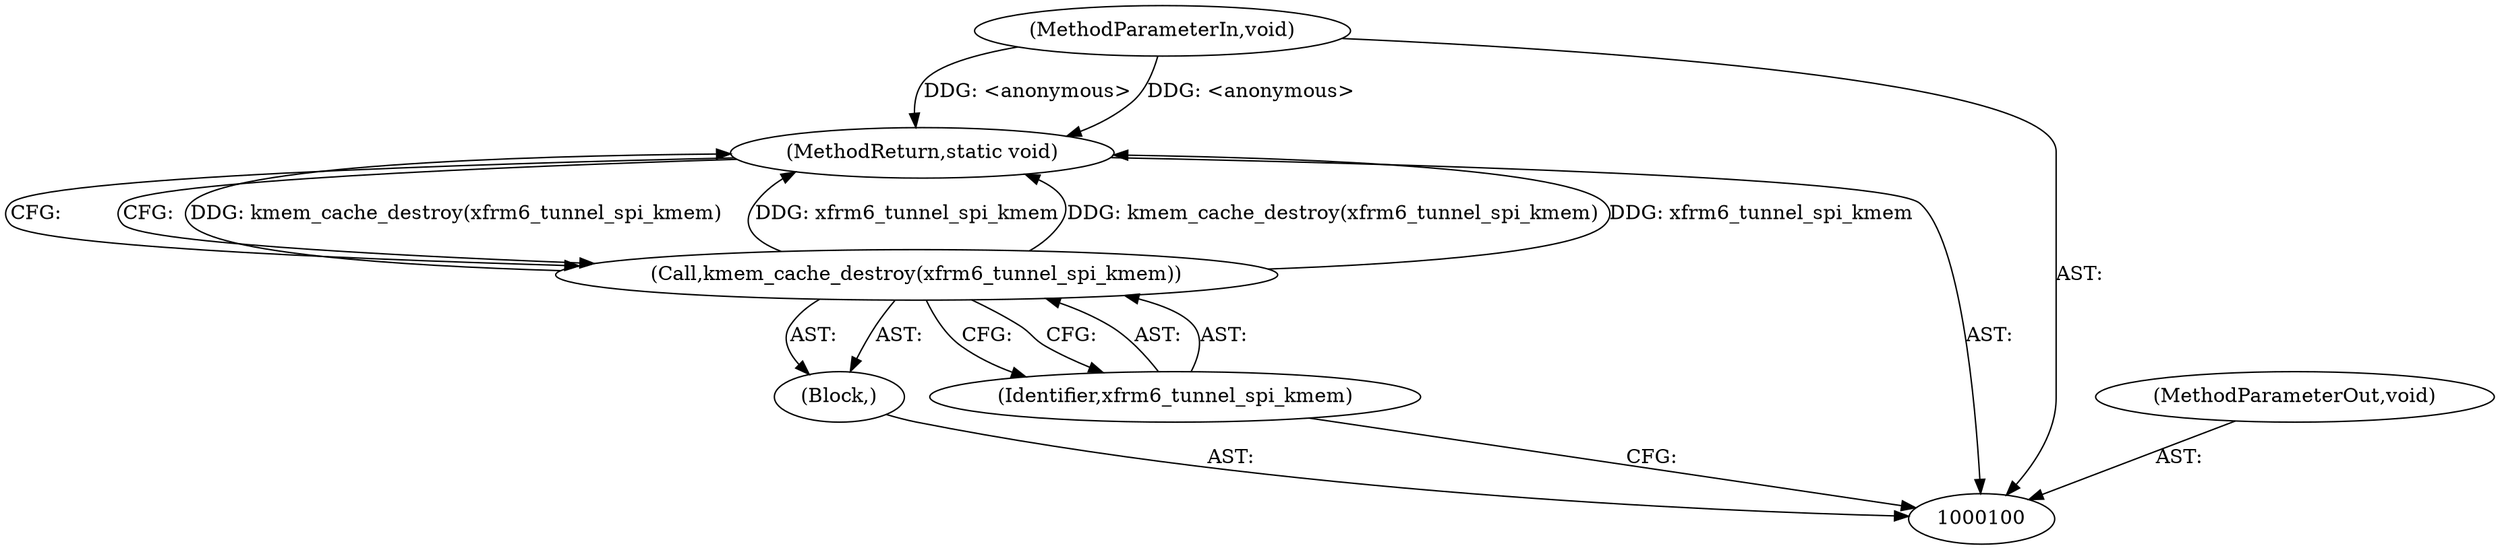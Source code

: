 digraph "1_linux_d5aa407f59f5b83d2c50ec88f5bf56d40f1f8978_4" {
"1000105" [label="(MethodReturn,static void)"];
"1000101" [label="(MethodParameterIn,void)"];
"1000114" [label="(MethodParameterOut,void)"];
"1000102" [label="(Block,)"];
"1000103" [label="(Call,kmem_cache_destroy(xfrm6_tunnel_spi_kmem))"];
"1000104" [label="(Identifier,xfrm6_tunnel_spi_kmem)"];
"1000105" -> "1000100"  [label="AST: "];
"1000105" -> "1000103"  [label="CFG: "];
"1000103" -> "1000105"  [label="DDG: kmem_cache_destroy(xfrm6_tunnel_spi_kmem)"];
"1000103" -> "1000105"  [label="DDG: xfrm6_tunnel_spi_kmem"];
"1000101" -> "1000105"  [label="DDG: <anonymous>"];
"1000101" -> "1000100"  [label="AST: "];
"1000101" -> "1000105"  [label="DDG: <anonymous>"];
"1000114" -> "1000100"  [label="AST: "];
"1000102" -> "1000100"  [label="AST: "];
"1000103" -> "1000102"  [label="AST: "];
"1000103" -> "1000102"  [label="AST: "];
"1000103" -> "1000104"  [label="CFG: "];
"1000104" -> "1000103"  [label="AST: "];
"1000105" -> "1000103"  [label="CFG: "];
"1000103" -> "1000105"  [label="DDG: kmem_cache_destroy(xfrm6_tunnel_spi_kmem)"];
"1000103" -> "1000105"  [label="DDG: xfrm6_tunnel_spi_kmem"];
"1000104" -> "1000103"  [label="AST: "];
"1000104" -> "1000100"  [label="CFG: "];
"1000103" -> "1000104"  [label="CFG: "];
}
